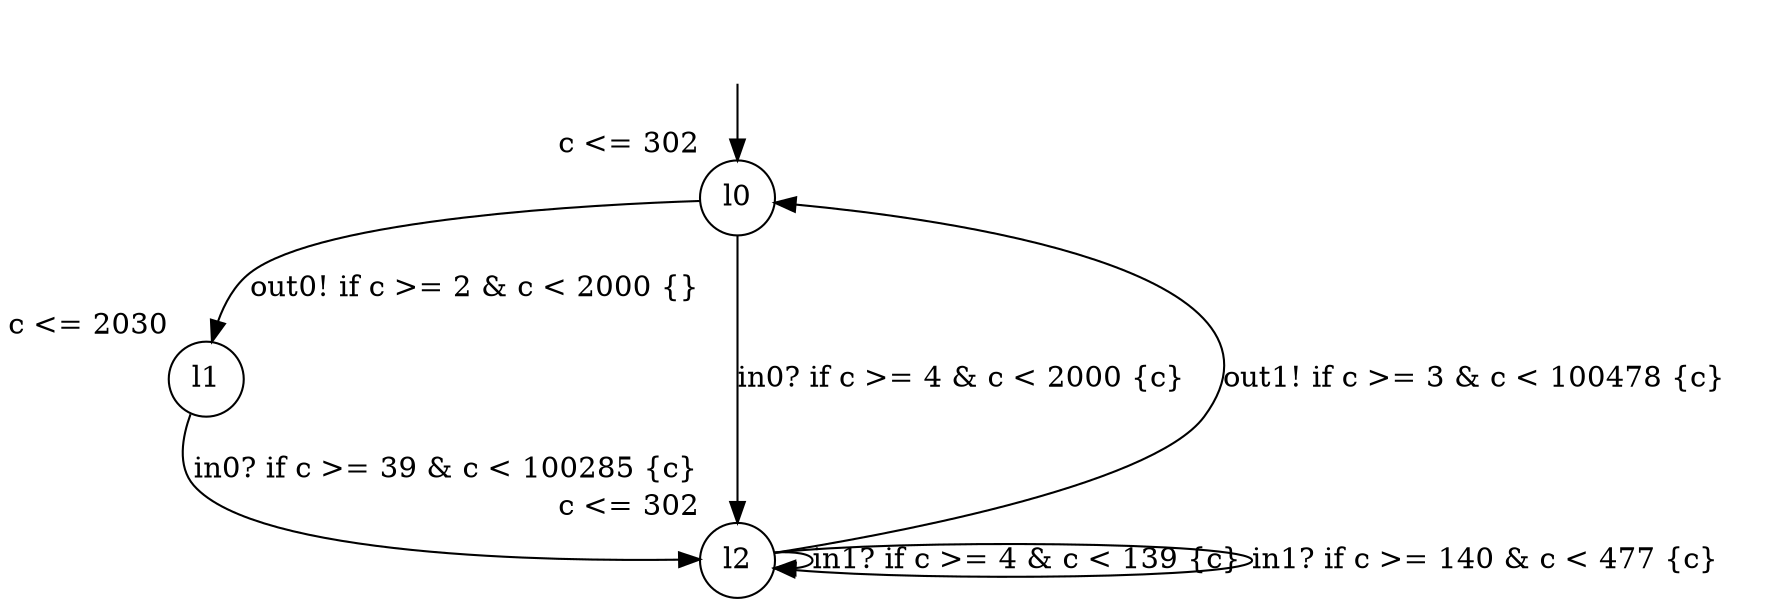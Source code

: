 digraph g {
__start0 [label="" shape="none"];
l0 [shape="circle" margin=0 label="l0", xlabel="c <= 302"];
l1 [shape="circle" margin=0 label="l1", xlabel="c <= 2030"];
l2 [shape="circle" margin=0 label="l2", xlabel="c <= 302"];
l0 -> l1 [label="out0! if c >= 2 & c < 2000 {} "];
l0 -> l2 [label="in0? if c >= 4 & c < 2000 {c} "];
l1 -> l2 [label="in0? if c >= 39 & c < 100285 {c} "];
l2 -> l2 [label="in1? if c >= 4 & c < 139 {c} "];
l2 -> l0 [label="out1! if c >= 3 & c < 100478 {c} "];
l2 -> l2 [label="in1? if c >= 140 & c < 477 {c} "];
__start0 -> l0;
}

